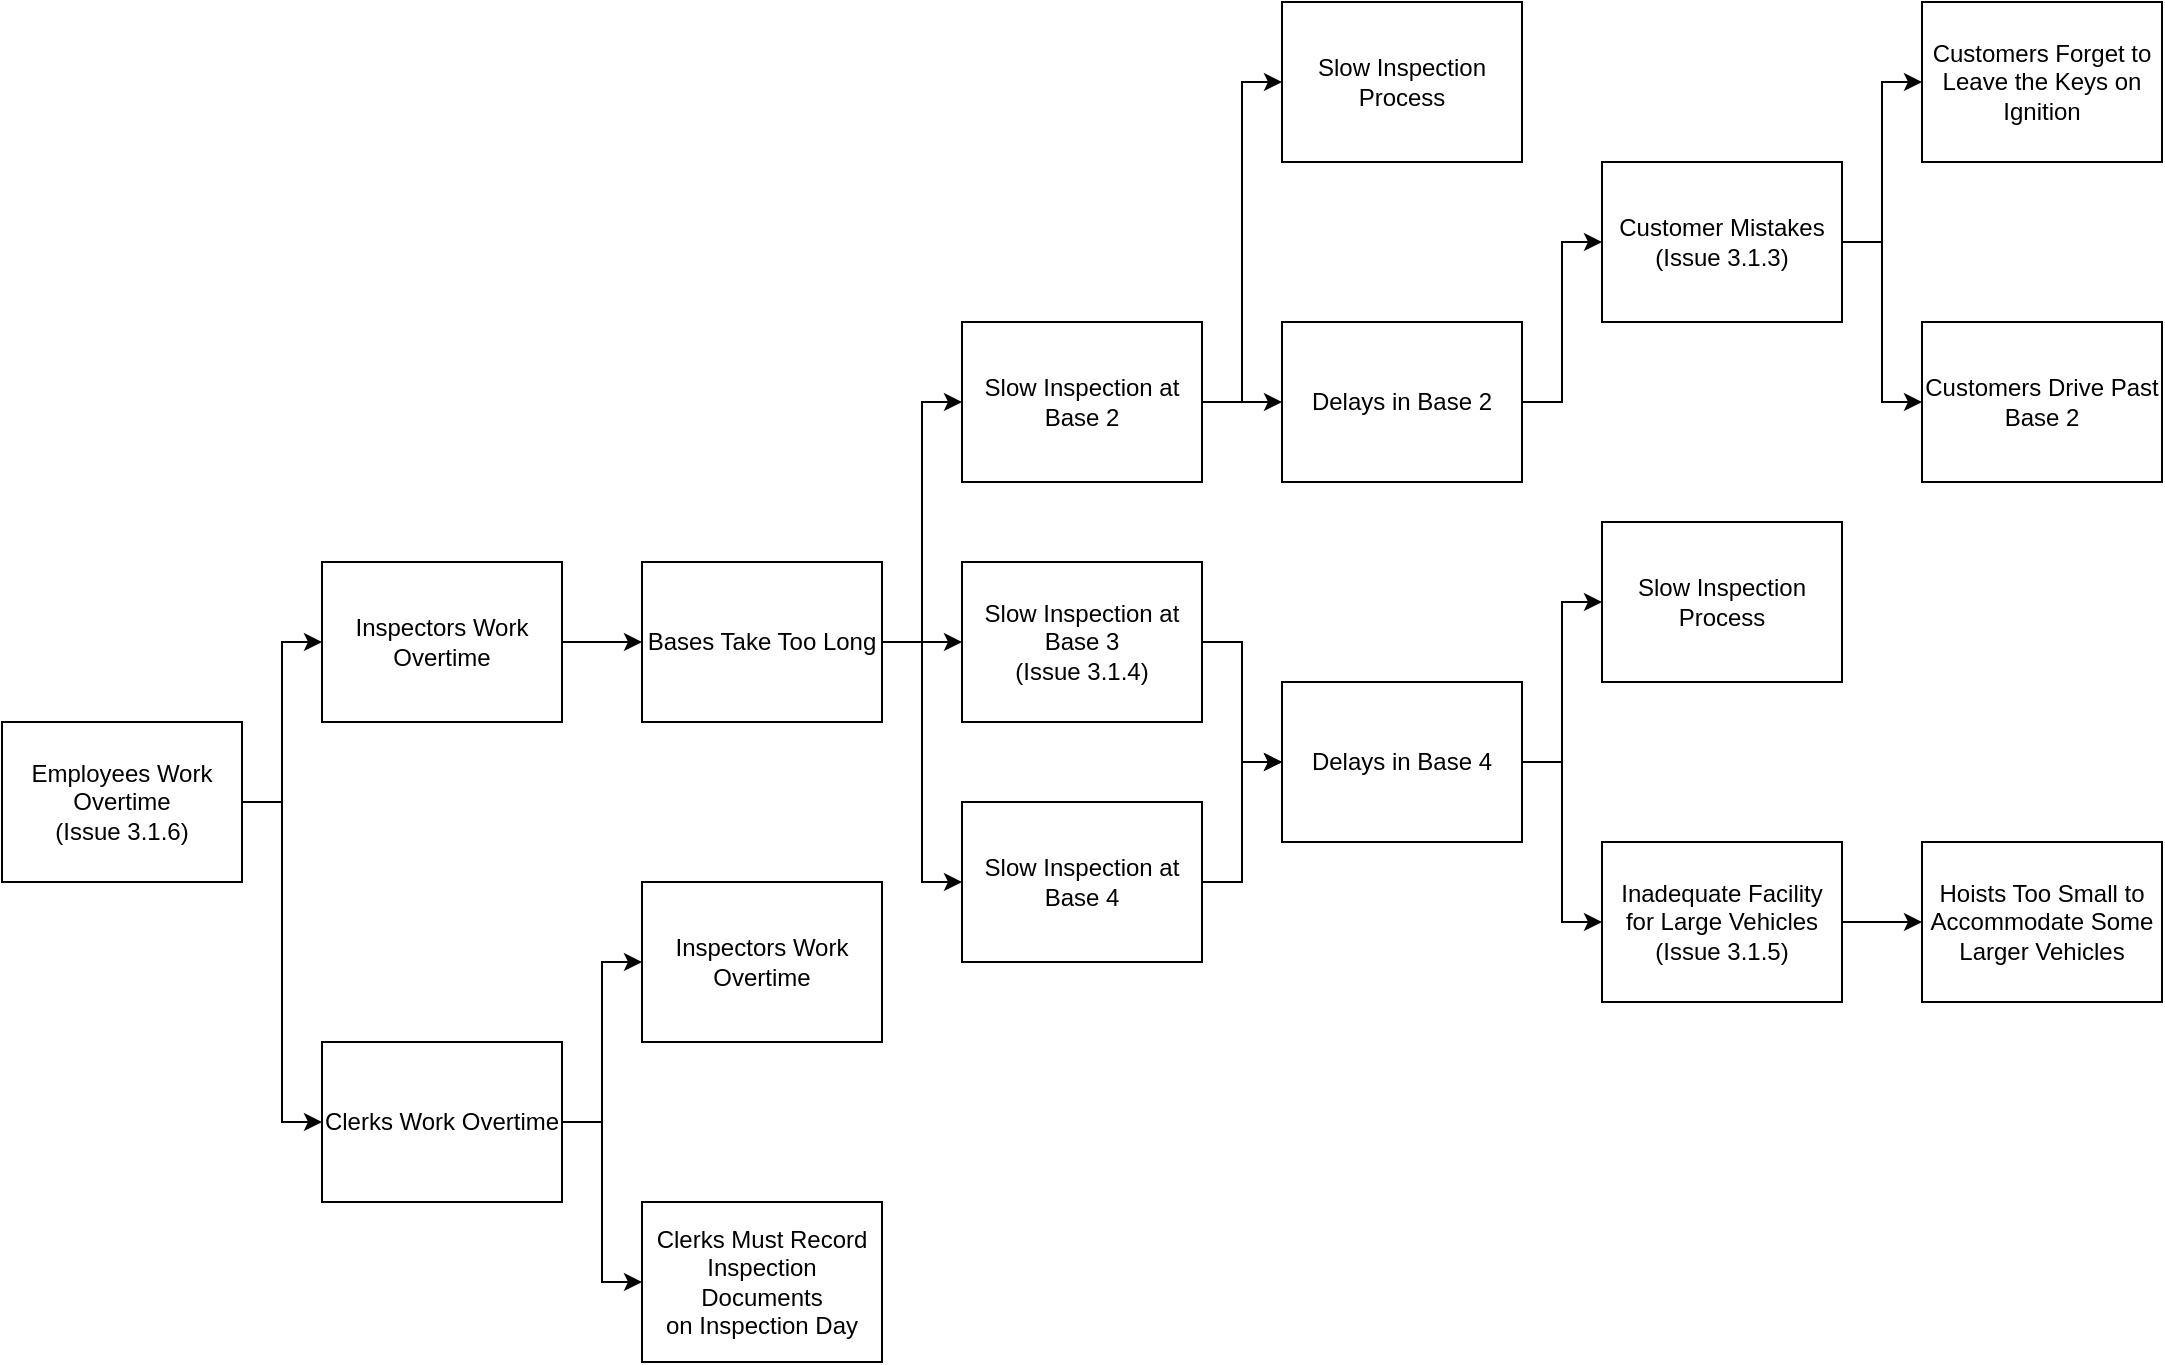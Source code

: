 <mxfile version="25.0.3">
  <diagram name="Página-1" id="VW1z2ZLzl9S_udgye9aN">
    <mxGraphModel dx="1500" dy="1915" grid="1" gridSize="10" guides="1" tooltips="1" connect="1" arrows="1" fold="1" page="1" pageScale="1" pageWidth="827" pageHeight="1169" math="0" shadow="0">
      <root>
        <mxCell id="0" />
        <mxCell id="1" parent="0" />
        <mxCell id="-XtXaxl_I-R7EX7jPxWP-4" style="edgeStyle=orthogonalEdgeStyle;rounded=0;orthogonalLoop=1;jettySize=auto;html=1;entryX=0;entryY=0.5;entryDx=0;entryDy=0;" edge="1" parent="1" source="-XtXaxl_I-R7EX7jPxWP-1" target="-XtXaxl_I-R7EX7jPxWP-3">
          <mxGeometry relative="1" as="geometry" />
        </mxCell>
        <mxCell id="-XtXaxl_I-R7EX7jPxWP-6" style="edgeStyle=orthogonalEdgeStyle;rounded=0;orthogonalLoop=1;jettySize=auto;html=1;entryX=0;entryY=0.5;entryDx=0;entryDy=0;" edge="1" parent="1" source="-XtXaxl_I-R7EX7jPxWP-1" target="-XtXaxl_I-R7EX7jPxWP-2">
          <mxGeometry relative="1" as="geometry">
            <Array as="points">
              <mxPoint x="220" y="280" />
              <mxPoint x="220" y="200" />
            </Array>
          </mxGeometry>
        </mxCell>
        <mxCell id="-XtXaxl_I-R7EX7jPxWP-1" value="Employees Work Overtime&lt;div&gt;(Issue 3.1.6)&lt;/div&gt;" style="rounded=0;whiteSpace=wrap;html=1;" vertex="1" parent="1">
          <mxGeometry x="80" y="240" width="120" height="80" as="geometry" />
        </mxCell>
        <mxCell id="-XtXaxl_I-R7EX7jPxWP-12" style="edgeStyle=orthogonalEdgeStyle;rounded=0;orthogonalLoop=1;jettySize=auto;html=1;" edge="1" parent="1" source="-XtXaxl_I-R7EX7jPxWP-2">
          <mxGeometry relative="1" as="geometry">
            <mxPoint x="400" y="200" as="targetPoint" />
          </mxGeometry>
        </mxCell>
        <mxCell id="-XtXaxl_I-R7EX7jPxWP-2" value="Inspectors Work Overtime" style="rounded=0;whiteSpace=wrap;html=1;" vertex="1" parent="1">
          <mxGeometry x="240" y="160" width="120" height="80" as="geometry" />
        </mxCell>
        <mxCell id="-XtXaxl_I-R7EX7jPxWP-8" style="edgeStyle=orthogonalEdgeStyle;rounded=0;orthogonalLoop=1;jettySize=auto;html=1;entryX=0;entryY=0.5;entryDx=0;entryDy=0;" edge="1" parent="1" source="-XtXaxl_I-R7EX7jPxWP-3" target="-XtXaxl_I-R7EX7jPxWP-7">
          <mxGeometry relative="1" as="geometry" />
        </mxCell>
        <mxCell id="-XtXaxl_I-R7EX7jPxWP-11" style="edgeStyle=orthogonalEdgeStyle;rounded=0;orthogonalLoop=1;jettySize=auto;html=1;" edge="1" parent="1" source="-XtXaxl_I-R7EX7jPxWP-3" target="-XtXaxl_I-R7EX7jPxWP-10">
          <mxGeometry relative="1" as="geometry" />
        </mxCell>
        <mxCell id="-XtXaxl_I-R7EX7jPxWP-3" value="Clerks Work Overtime" style="rounded=0;whiteSpace=wrap;html=1;" vertex="1" parent="1">
          <mxGeometry x="240" y="400" width="120" height="80" as="geometry" />
        </mxCell>
        <mxCell id="-XtXaxl_I-R7EX7jPxWP-7" value="Clerks Must Record Inspection Documents on&amp;nbsp;&lt;span style=&quot;background-color: initial;&quot;&gt;Insp&lt;/span&gt;&lt;span style=&quot;background-color: initial;&quot;&gt;ection Day&lt;/span&gt;" style="rounded=0;whiteSpace=wrap;html=1;" vertex="1" parent="1">
          <mxGeometry x="400" y="480" width="120" height="80" as="geometry" />
        </mxCell>
        <mxCell id="-XtXaxl_I-R7EX7jPxWP-10" value="Inspectors Work Overtime" style="rounded=0;whiteSpace=wrap;html=1;" vertex="1" parent="1">
          <mxGeometry x="400" y="320" width="120" height="80" as="geometry" />
        </mxCell>
        <mxCell id="-XtXaxl_I-R7EX7jPxWP-34" style="edgeStyle=orthogonalEdgeStyle;rounded=0;orthogonalLoop=1;jettySize=auto;html=1;exitX=1;exitY=0.5;exitDx=0;exitDy=0;" edge="1" parent="1" source="-XtXaxl_I-R7EX7jPxWP-13" target="-XtXaxl_I-R7EX7jPxWP-31">
          <mxGeometry relative="1" as="geometry" />
        </mxCell>
        <mxCell id="-XtXaxl_I-R7EX7jPxWP-35" style="edgeStyle=orthogonalEdgeStyle;rounded=0;orthogonalLoop=1;jettySize=auto;html=1;entryX=0;entryY=0.5;entryDx=0;entryDy=0;" edge="1" parent="1" source="-XtXaxl_I-R7EX7jPxWP-13" target="-XtXaxl_I-R7EX7jPxWP-33">
          <mxGeometry relative="1" as="geometry" />
        </mxCell>
        <mxCell id="-XtXaxl_I-R7EX7jPxWP-36" style="edgeStyle=orthogonalEdgeStyle;rounded=0;orthogonalLoop=1;jettySize=auto;html=1;entryX=0;entryY=0.5;entryDx=0;entryDy=0;" edge="1" parent="1" source="-XtXaxl_I-R7EX7jPxWP-13" target="-XtXaxl_I-R7EX7jPxWP-32">
          <mxGeometry relative="1" as="geometry" />
        </mxCell>
        <mxCell id="-XtXaxl_I-R7EX7jPxWP-13" value="Bases Take T&lt;span style=&quot;background-color: initial;&quot;&gt;oo Long&lt;/span&gt;" style="rounded=0;whiteSpace=wrap;html=1;" vertex="1" parent="1">
          <mxGeometry x="400" y="160" width="120" height="80" as="geometry" />
        </mxCell>
        <mxCell id="-XtXaxl_I-R7EX7jPxWP-20" style="edgeStyle=orthogonalEdgeStyle;rounded=0;orthogonalLoop=1;jettySize=auto;html=1;exitX=1;exitY=0.5;exitDx=0;exitDy=0;entryX=0;entryY=0.5;entryDx=0;entryDy=0;" edge="1" parent="1" source="-XtXaxl_I-R7EX7jPxWP-14" target="-XtXaxl_I-R7EX7jPxWP-19">
          <mxGeometry relative="1" as="geometry" />
        </mxCell>
        <mxCell id="-XtXaxl_I-R7EX7jPxWP-14" value="Delays in Base 2" style="rounded=0;whiteSpace=wrap;html=1;" vertex="1" parent="1">
          <mxGeometry x="720" y="40" width="120" height="80" as="geometry" />
        </mxCell>
        <mxCell id="-XtXaxl_I-R7EX7jPxWP-26" style="edgeStyle=orthogonalEdgeStyle;rounded=0;orthogonalLoop=1;jettySize=auto;html=1;" edge="1" parent="1" source="-XtXaxl_I-R7EX7jPxWP-18" target="-XtXaxl_I-R7EX7jPxWP-25">
          <mxGeometry relative="1" as="geometry" />
        </mxCell>
        <mxCell id="-XtXaxl_I-R7EX7jPxWP-28" style="edgeStyle=orthogonalEdgeStyle;rounded=0;orthogonalLoop=1;jettySize=auto;html=1;exitX=1;exitY=0.5;exitDx=0;exitDy=0;" edge="1" parent="1" source="-XtXaxl_I-R7EX7jPxWP-18" target="-XtXaxl_I-R7EX7jPxWP-27">
          <mxGeometry relative="1" as="geometry" />
        </mxCell>
        <mxCell id="-XtXaxl_I-R7EX7jPxWP-18" value="Delays in Base 4" style="rounded=0;whiteSpace=wrap;html=1;" vertex="1" parent="1">
          <mxGeometry x="720" y="220" width="120" height="80" as="geometry" />
        </mxCell>
        <mxCell id="-XtXaxl_I-R7EX7jPxWP-23" style="edgeStyle=orthogonalEdgeStyle;rounded=0;orthogonalLoop=1;jettySize=auto;html=1;exitX=1;exitY=0.5;exitDx=0;exitDy=0;entryX=0;entryY=0.5;entryDx=0;entryDy=0;" edge="1" parent="1" source="-XtXaxl_I-R7EX7jPxWP-19" target="-XtXaxl_I-R7EX7jPxWP-21">
          <mxGeometry relative="1" as="geometry" />
        </mxCell>
        <mxCell id="-XtXaxl_I-R7EX7jPxWP-24" style="edgeStyle=orthogonalEdgeStyle;rounded=0;orthogonalLoop=1;jettySize=auto;html=1;exitX=1;exitY=0.5;exitDx=0;exitDy=0;entryX=0;entryY=0.5;entryDx=0;entryDy=0;" edge="1" parent="1" source="-XtXaxl_I-R7EX7jPxWP-19" target="-XtXaxl_I-R7EX7jPxWP-22">
          <mxGeometry relative="1" as="geometry" />
        </mxCell>
        <mxCell id="-XtXaxl_I-R7EX7jPxWP-19" value="Customer Mistakes&lt;div&gt;(Issue 3.1.3)&lt;/div&gt;" style="rounded=0;whiteSpace=wrap;html=1;" vertex="1" parent="1">
          <mxGeometry x="880" y="-40" width="120" height="80" as="geometry" />
        </mxCell>
        <mxCell id="-XtXaxl_I-R7EX7jPxWP-21" value="Customers Forget to Leave the Keys on Ignition" style="rounded=0;whiteSpace=wrap;html=1;" vertex="1" parent="1">
          <mxGeometry x="1040" y="-120" width="120" height="80" as="geometry" />
        </mxCell>
        <mxCell id="-XtXaxl_I-R7EX7jPxWP-22" value="Customers Drive Past Base 2" style="rounded=0;whiteSpace=wrap;html=1;" vertex="1" parent="1">
          <mxGeometry x="1040" y="40" width="120" height="80" as="geometry" />
        </mxCell>
        <mxCell id="-XtXaxl_I-R7EX7jPxWP-30" style="edgeStyle=orthogonalEdgeStyle;rounded=0;orthogonalLoop=1;jettySize=auto;html=1;exitX=1;exitY=0.5;exitDx=0;exitDy=0;entryX=0;entryY=0.5;entryDx=0;entryDy=0;" edge="1" parent="1" source="-XtXaxl_I-R7EX7jPxWP-25" target="-XtXaxl_I-R7EX7jPxWP-29">
          <mxGeometry relative="1" as="geometry" />
        </mxCell>
        <mxCell id="-XtXaxl_I-R7EX7jPxWP-25" value="Inadequate Facility for Large Vehicles&lt;div&gt;(Issue 3.1.5)&lt;/div&gt;" style="rounded=0;whiteSpace=wrap;html=1;" vertex="1" parent="1">
          <mxGeometry x="880" y="300" width="120" height="80" as="geometry" />
        </mxCell>
        <mxCell id="-XtXaxl_I-R7EX7jPxWP-27" value="Slow Inspection Process" style="rounded=0;whiteSpace=wrap;html=1;" vertex="1" parent="1">
          <mxGeometry x="880" y="140" width="120" height="80" as="geometry" />
        </mxCell>
        <mxCell id="-XtXaxl_I-R7EX7jPxWP-29" value="Hoists Too Small to Accommodate Some Larger Vehicles" style="rounded=0;whiteSpace=wrap;html=1;" vertex="1" parent="1">
          <mxGeometry x="1040" y="300" width="120" height="80" as="geometry" />
        </mxCell>
        <mxCell id="-XtXaxl_I-R7EX7jPxWP-37" style="edgeStyle=orthogonalEdgeStyle;rounded=0;orthogonalLoop=1;jettySize=auto;html=1;exitX=1;exitY=0.5;exitDx=0;exitDy=0;entryX=0;entryY=0.5;entryDx=0;entryDy=0;" edge="1" parent="1" source="-XtXaxl_I-R7EX7jPxWP-31" target="-XtXaxl_I-R7EX7jPxWP-18">
          <mxGeometry relative="1" as="geometry" />
        </mxCell>
        <mxCell id="-XtXaxl_I-R7EX7jPxWP-31" value="Slow Inspection at Base 3&lt;div&gt;(Issue 3.1.4)&lt;/div&gt;" style="rounded=0;whiteSpace=wrap;html=1;" vertex="1" parent="1">
          <mxGeometry x="560" y="160" width="120" height="80" as="geometry" />
        </mxCell>
        <mxCell id="-XtXaxl_I-R7EX7jPxWP-38" style="edgeStyle=orthogonalEdgeStyle;rounded=0;orthogonalLoop=1;jettySize=auto;html=1;exitX=1;exitY=0.5;exitDx=0;exitDy=0;entryX=0;entryY=0.5;entryDx=0;entryDy=0;" edge="1" parent="1" source="-XtXaxl_I-R7EX7jPxWP-32" target="-XtXaxl_I-R7EX7jPxWP-18">
          <mxGeometry relative="1" as="geometry">
            <mxPoint x="760" y="280" as="targetPoint" />
            <Array as="points">
              <mxPoint x="700" y="320" />
              <mxPoint x="700" y="260" />
            </Array>
          </mxGeometry>
        </mxCell>
        <mxCell id="-XtXaxl_I-R7EX7jPxWP-32" value="Slow Inspection at Base 4" style="rounded=0;whiteSpace=wrap;html=1;" vertex="1" parent="1">
          <mxGeometry x="560" y="280" width="120" height="80" as="geometry" />
        </mxCell>
        <mxCell id="-XtXaxl_I-R7EX7jPxWP-39" style="edgeStyle=orthogonalEdgeStyle;rounded=0;orthogonalLoop=1;jettySize=auto;html=1;exitX=1;exitY=0.5;exitDx=0;exitDy=0;entryX=0;entryY=0.5;entryDx=0;entryDy=0;" edge="1" parent="1" source="-XtXaxl_I-R7EX7jPxWP-33" target="-XtXaxl_I-R7EX7jPxWP-14">
          <mxGeometry relative="1" as="geometry" />
        </mxCell>
        <mxCell id="-XtXaxl_I-R7EX7jPxWP-41" style="edgeStyle=orthogonalEdgeStyle;rounded=0;orthogonalLoop=1;jettySize=auto;html=1;exitX=1;exitY=0.5;exitDx=0;exitDy=0;entryX=0;entryY=0.5;entryDx=0;entryDy=0;" edge="1" parent="1" source="-XtXaxl_I-R7EX7jPxWP-33" target="-XtXaxl_I-R7EX7jPxWP-40">
          <mxGeometry relative="1" as="geometry" />
        </mxCell>
        <mxCell id="-XtXaxl_I-R7EX7jPxWP-33" value="Slow Inspection at Base 2" style="rounded=0;whiteSpace=wrap;html=1;" vertex="1" parent="1">
          <mxGeometry x="560" y="40" width="120" height="80" as="geometry" />
        </mxCell>
        <mxCell id="-XtXaxl_I-R7EX7jPxWP-40" value="Slow Inspection Process" style="rounded=0;whiteSpace=wrap;html=1;" vertex="1" parent="1">
          <mxGeometry x="720" y="-120" width="120" height="80" as="geometry" />
        </mxCell>
      </root>
    </mxGraphModel>
  </diagram>
</mxfile>
